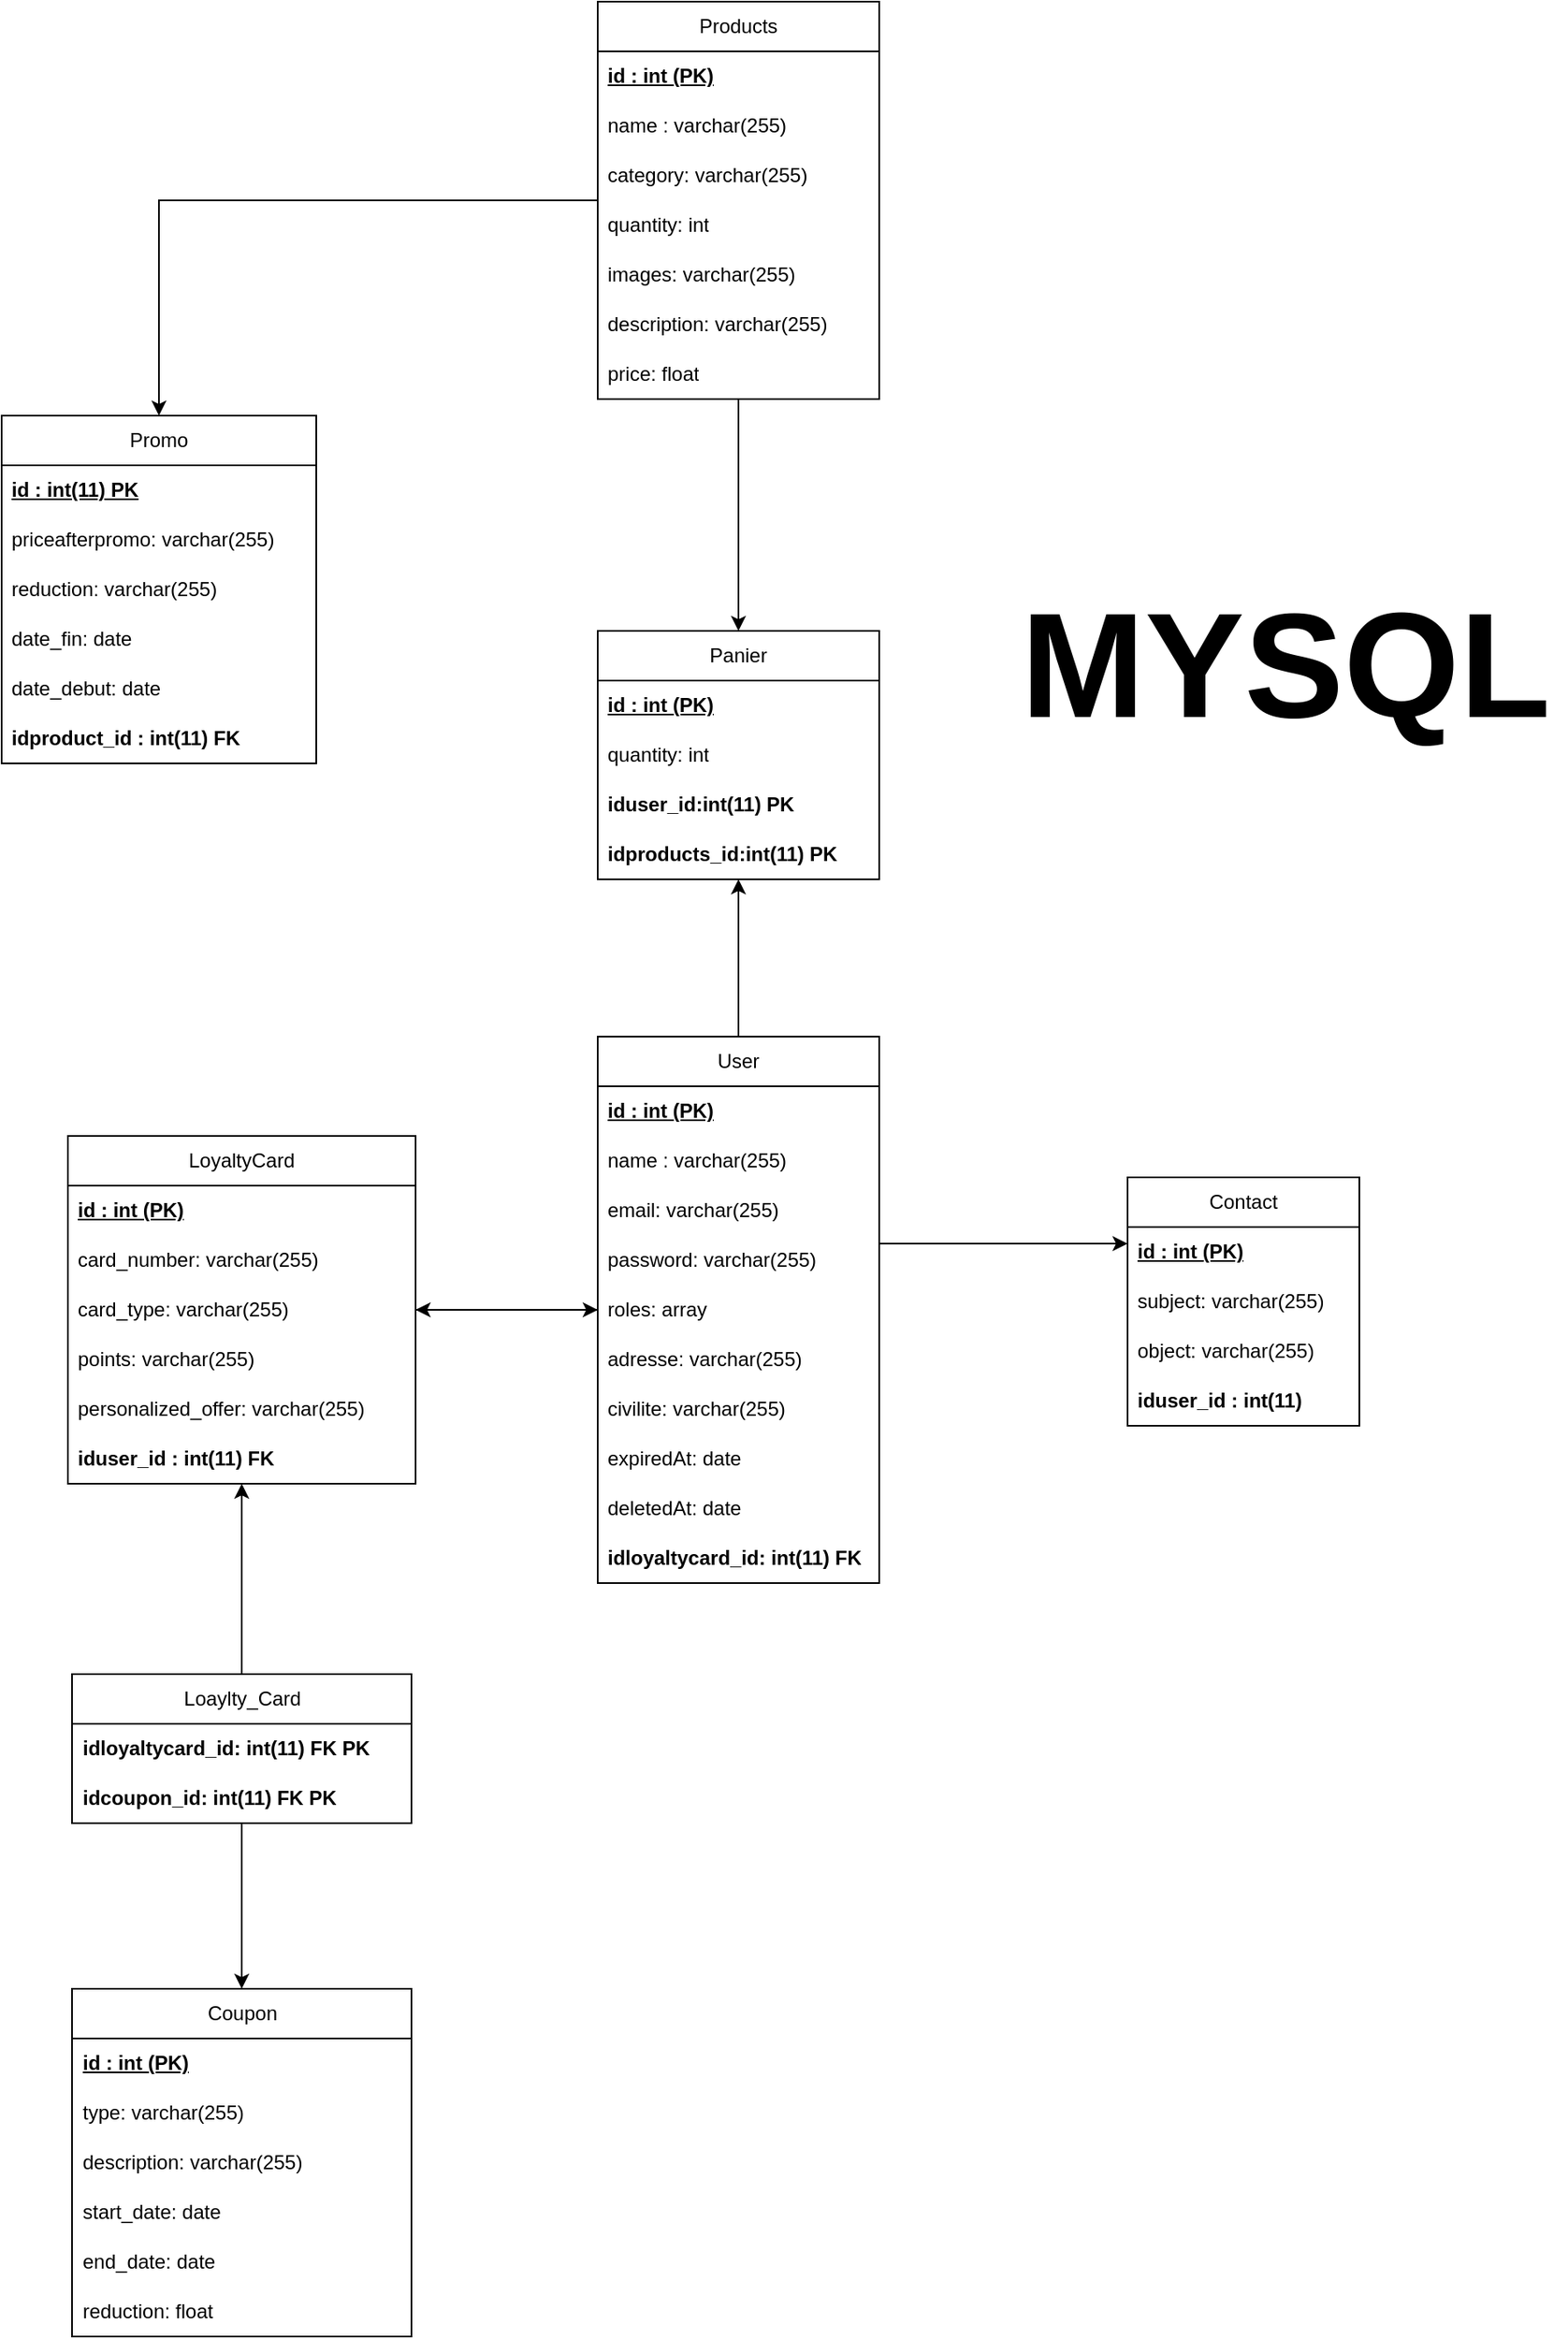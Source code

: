 <mxfile version="24.0.4" type="device">
  <diagram name="Page-1" id="Z8orhRkLqQDL-UpB7b5L">
    <mxGraphModel dx="2074" dy="2365" grid="1" gridSize="10" guides="1" tooltips="1" connect="1" arrows="1" fold="1" page="1" pageScale="1" pageWidth="827" pageHeight="1169" math="0" shadow="0">
      <root>
        <mxCell id="0" />
        <mxCell id="1" parent="0" />
        <mxCell id="rzybz_MpaNNf8O2ourKi-1895" value="Contact" style="swimlane;fontStyle=0;childLayout=stackLayout;horizontal=1;startSize=30;horizontalStack=0;resizeParent=1;resizeParentMax=0;resizeLast=0;collapsible=1;marginBottom=0;whiteSpace=wrap;html=1;" parent="1" vertex="1">
          <mxGeometry x="880" y="640" width="140" height="150" as="geometry" />
        </mxCell>
        <mxCell id="rzybz_MpaNNf8O2ourKi-1896" value="&lt;b&gt;&lt;u&gt;id : int (PK)&lt;/u&gt;&lt;/b&gt;" style="text;strokeColor=none;fillColor=none;align=left;verticalAlign=middle;spacingLeft=4;spacingRight=4;overflow=hidden;points=[[0,0.5],[1,0.5]];portConstraint=eastwest;rotatable=0;whiteSpace=wrap;html=1;" parent="rzybz_MpaNNf8O2ourKi-1895" vertex="1">
          <mxGeometry y="30" width="140" height="30" as="geometry" />
        </mxCell>
        <mxCell id="rzybz_MpaNNf8O2ourKi-1899" value="subject: varchar(255)" style="text;strokeColor=none;fillColor=none;align=left;verticalAlign=middle;spacingLeft=4;spacingRight=4;overflow=hidden;points=[[0,0.5],[1,0.5]];portConstraint=eastwest;rotatable=0;whiteSpace=wrap;html=1;" parent="rzybz_MpaNNf8O2ourKi-1895" vertex="1">
          <mxGeometry y="60" width="140" height="30" as="geometry" />
        </mxCell>
        <mxCell id="rzybz_MpaNNf8O2ourKi-1900" value="object: varchar(255)" style="text;strokeColor=none;fillColor=none;align=left;verticalAlign=middle;spacingLeft=4;spacingRight=4;overflow=hidden;points=[[0,0.5],[1,0.5]];portConstraint=eastwest;rotatable=0;whiteSpace=wrap;html=1;" parent="rzybz_MpaNNf8O2ourKi-1895" vertex="1">
          <mxGeometry y="90" width="140" height="30" as="geometry" />
        </mxCell>
        <mxCell id="LlaVuW2bi_moPzAibdY_-7" value="iduser_id : int(11)" style="text;strokeColor=none;fillColor=none;align=left;verticalAlign=middle;spacingLeft=4;spacingRight=4;overflow=hidden;points=[[0,0.5],[1,0.5]];portConstraint=eastwest;rotatable=0;whiteSpace=wrap;html=1;fontStyle=1" parent="rzybz_MpaNNf8O2ourKi-1895" vertex="1">
          <mxGeometry y="120" width="140" height="30" as="geometry" />
        </mxCell>
        <mxCell id="rzybz_MpaNNf8O2ourKi-1901" value="Coupon" style="swimlane;fontStyle=0;childLayout=stackLayout;horizontal=1;startSize=30;horizontalStack=0;resizeParent=1;resizeParentMax=0;resizeLast=0;collapsible=1;marginBottom=0;whiteSpace=wrap;html=1;" parent="1" vertex="1">
          <mxGeometry x="242.5" y="1130" width="205" height="210" as="geometry" />
        </mxCell>
        <mxCell id="rzybz_MpaNNf8O2ourKi-1902" value="&lt;b&gt;&lt;u&gt;id : int (PK)&lt;/u&gt;&lt;/b&gt;" style="text;strokeColor=none;fillColor=none;align=left;verticalAlign=middle;spacingLeft=4;spacingRight=4;overflow=hidden;points=[[0,0.5],[1,0.5]];portConstraint=eastwest;rotatable=0;whiteSpace=wrap;html=1;" parent="rzybz_MpaNNf8O2ourKi-1901" vertex="1">
          <mxGeometry y="30" width="205" height="30" as="geometry" />
        </mxCell>
        <mxCell id="rzybz_MpaNNf8O2ourKi-1903" value="type: varchar(255)" style="text;strokeColor=none;fillColor=none;align=left;verticalAlign=middle;spacingLeft=4;spacingRight=4;overflow=hidden;points=[[0,0.5],[1,0.5]];portConstraint=eastwest;rotatable=0;whiteSpace=wrap;html=1;" parent="rzybz_MpaNNf8O2ourKi-1901" vertex="1">
          <mxGeometry y="60" width="205" height="30" as="geometry" />
        </mxCell>
        <mxCell id="rzybz_MpaNNf8O2ourKi-1904" value="description: varchar(255)" style="text;strokeColor=none;fillColor=none;align=left;verticalAlign=middle;spacingLeft=4;spacingRight=4;overflow=hidden;points=[[0,0.5],[1,0.5]];portConstraint=eastwest;rotatable=0;whiteSpace=wrap;html=1;" parent="rzybz_MpaNNf8O2ourKi-1901" vertex="1">
          <mxGeometry y="90" width="205" height="30" as="geometry" />
        </mxCell>
        <mxCell id="rzybz_MpaNNf8O2ourKi-1905" value="start_date: date" style="text;strokeColor=none;fillColor=none;align=left;verticalAlign=middle;spacingLeft=4;spacingRight=4;overflow=hidden;points=[[0,0.5],[1,0.5]];portConstraint=eastwest;rotatable=0;whiteSpace=wrap;html=1;" parent="rzybz_MpaNNf8O2ourKi-1901" vertex="1">
          <mxGeometry y="120" width="205" height="30" as="geometry" />
        </mxCell>
        <mxCell id="rzybz_MpaNNf8O2ourKi-1906" value="end_date: date" style="text;strokeColor=none;fillColor=none;align=left;verticalAlign=middle;spacingLeft=4;spacingRight=4;overflow=hidden;points=[[0,0.5],[1,0.5]];portConstraint=eastwest;rotatable=0;whiteSpace=wrap;html=1;" parent="rzybz_MpaNNf8O2ourKi-1901" vertex="1">
          <mxGeometry y="150" width="205" height="30" as="geometry" />
        </mxCell>
        <mxCell id="rzybz_MpaNNf8O2ourKi-1907" value="reduction: float" style="text;strokeColor=none;fillColor=none;align=left;verticalAlign=middle;spacingLeft=4;spacingRight=4;overflow=hidden;points=[[0,0.5],[1,0.5]];portConstraint=eastwest;rotatable=0;whiteSpace=wrap;html=1;" parent="rzybz_MpaNNf8O2ourKi-1901" vertex="1">
          <mxGeometry y="180" width="205" height="30" as="geometry" />
        </mxCell>
        <mxCell id="rzybz_MpaNNf8O2ourKi-2295" style="edgeStyle=orthogonalEdgeStyle;rounded=0;orthogonalLoop=1;jettySize=auto;html=1;" parent="1" source="rzybz_MpaNNf8O2ourKi-1908" target="rzybz_MpaNNf8O2ourKi-1934" edge="1">
          <mxGeometry relative="1" as="geometry" />
        </mxCell>
        <mxCell id="rzybz_MpaNNf8O2ourKi-1908" value="LoyaltyCard" style="swimlane;fontStyle=0;childLayout=stackLayout;horizontal=1;startSize=30;horizontalStack=0;resizeParent=1;resizeParentMax=0;resizeLast=0;collapsible=1;marginBottom=0;whiteSpace=wrap;html=1;" parent="1" vertex="1">
          <mxGeometry x="240" y="615" width="210" height="210" as="geometry" />
        </mxCell>
        <mxCell id="rzybz_MpaNNf8O2ourKi-1909" value="&lt;b&gt;&lt;u&gt;id : int (PK)&lt;/u&gt;&lt;/b&gt;" style="text;strokeColor=none;fillColor=none;align=left;verticalAlign=middle;spacingLeft=4;spacingRight=4;overflow=hidden;points=[[0,0.5],[1,0.5]];portConstraint=eastwest;rotatable=0;whiteSpace=wrap;html=1;" parent="rzybz_MpaNNf8O2ourKi-1908" vertex="1">
          <mxGeometry y="30" width="210" height="30" as="geometry" />
        </mxCell>
        <mxCell id="rzybz_MpaNNf8O2ourKi-1910" value="card_number: varchar(255)" style="text;strokeColor=none;fillColor=none;align=left;verticalAlign=middle;spacingLeft=4;spacingRight=4;overflow=hidden;points=[[0,0.5],[1,0.5]];portConstraint=eastwest;rotatable=0;whiteSpace=wrap;html=1;" parent="rzybz_MpaNNf8O2ourKi-1908" vertex="1">
          <mxGeometry y="60" width="210" height="30" as="geometry" />
        </mxCell>
        <mxCell id="rzybz_MpaNNf8O2ourKi-1911" value="card_type: varchar(255)" style="text;strokeColor=none;fillColor=none;align=left;verticalAlign=middle;spacingLeft=4;spacingRight=4;overflow=hidden;points=[[0,0.5],[1,0.5]];portConstraint=eastwest;rotatable=0;whiteSpace=wrap;html=1;" parent="rzybz_MpaNNf8O2ourKi-1908" vertex="1">
          <mxGeometry y="90" width="210" height="30" as="geometry" />
        </mxCell>
        <mxCell id="rzybz_MpaNNf8O2ourKi-1912" value="points: varchar(255)" style="text;strokeColor=none;fillColor=none;align=left;verticalAlign=middle;spacingLeft=4;spacingRight=4;overflow=hidden;points=[[0,0.5],[1,0.5]];portConstraint=eastwest;rotatable=0;whiteSpace=wrap;html=1;" parent="rzybz_MpaNNf8O2ourKi-1908" vertex="1">
          <mxGeometry y="120" width="210" height="30" as="geometry" />
        </mxCell>
        <mxCell id="rzybz_MpaNNf8O2ourKi-1913" value="personalized_offer: varchar(255)" style="text;strokeColor=none;fillColor=none;align=left;verticalAlign=middle;spacingLeft=4;spacingRight=4;overflow=hidden;points=[[0,0.5],[1,0.5]];portConstraint=eastwest;rotatable=0;whiteSpace=wrap;html=1;" parent="rzybz_MpaNNf8O2ourKi-1908" vertex="1">
          <mxGeometry y="150" width="210" height="30" as="geometry" />
        </mxCell>
        <mxCell id="LlaVuW2bi_moPzAibdY_-6" value="iduser_id : int(11) FK" style="text;strokeColor=none;fillColor=none;align=left;verticalAlign=middle;spacingLeft=4;spacingRight=4;overflow=hidden;points=[[0,0.5],[1,0.5]];portConstraint=eastwest;rotatable=0;whiteSpace=wrap;html=1;fontStyle=1" parent="rzybz_MpaNNf8O2ourKi-1908" vertex="1">
          <mxGeometry y="180" width="210" height="30" as="geometry" />
        </mxCell>
        <mxCell id="rzybz_MpaNNf8O2ourKi-2300" style="edgeStyle=orthogonalEdgeStyle;rounded=0;orthogonalLoop=1;jettySize=auto;html=1;" parent="1" source="rzybz_MpaNNf8O2ourKi-1914" target="rzybz_MpaNNf8O2ourKi-1942" edge="1">
          <mxGeometry relative="1" as="geometry" />
        </mxCell>
        <mxCell id="LlaVuW2bi_moPzAibdY_-3" style="edgeStyle=orthogonalEdgeStyle;rounded=0;orthogonalLoop=1;jettySize=auto;html=1;" parent="1" source="rzybz_MpaNNf8O2ourKi-1914" target="rzybz_MpaNNf8O2ourKi-1922" edge="1">
          <mxGeometry relative="1" as="geometry" />
        </mxCell>
        <mxCell id="rzybz_MpaNNf8O2ourKi-1914" value="Products" style="swimlane;fontStyle=0;childLayout=stackLayout;horizontal=1;startSize=30;horizontalStack=0;resizeParent=1;resizeParentMax=0;resizeLast=0;collapsible=1;marginBottom=0;whiteSpace=wrap;html=1;" parent="1" vertex="1">
          <mxGeometry x="560" y="-70" width="170" height="240" as="geometry" />
        </mxCell>
        <mxCell id="rzybz_MpaNNf8O2ourKi-1915" value="&lt;b&gt;&lt;u&gt;id : int (PK)&lt;/u&gt;&lt;/b&gt;" style="text;strokeColor=none;fillColor=none;align=left;verticalAlign=middle;spacingLeft=4;spacingRight=4;overflow=hidden;points=[[0,0.5],[1,0.5]];portConstraint=eastwest;rotatable=0;whiteSpace=wrap;html=1;" parent="rzybz_MpaNNf8O2ourKi-1914" vertex="1">
          <mxGeometry y="30" width="170" height="30" as="geometry" />
        </mxCell>
        <mxCell id="rzybz_MpaNNf8O2ourKi-1916" value="name : varchar(255)" style="text;strokeColor=none;fillColor=none;align=left;verticalAlign=middle;spacingLeft=4;spacingRight=4;overflow=hidden;points=[[0,0.5],[1,0.5]];portConstraint=eastwest;rotatable=0;whiteSpace=wrap;html=1;" parent="rzybz_MpaNNf8O2ourKi-1914" vertex="1">
          <mxGeometry y="60" width="170" height="30" as="geometry" />
        </mxCell>
        <mxCell id="rzybz_MpaNNf8O2ourKi-1917" value="category: varchar(255)" style="text;strokeColor=none;fillColor=none;align=left;verticalAlign=middle;spacingLeft=4;spacingRight=4;overflow=hidden;points=[[0,0.5],[1,0.5]];portConstraint=eastwest;rotatable=0;whiteSpace=wrap;html=1;" parent="rzybz_MpaNNf8O2ourKi-1914" vertex="1">
          <mxGeometry y="90" width="170" height="30" as="geometry" />
        </mxCell>
        <mxCell id="rzybz_MpaNNf8O2ourKi-1918" value="quantity: int" style="text;strokeColor=none;fillColor=none;align=left;verticalAlign=middle;spacingLeft=4;spacingRight=4;overflow=hidden;points=[[0,0.5],[1,0.5]];portConstraint=eastwest;rotatable=0;whiteSpace=wrap;html=1;" parent="rzybz_MpaNNf8O2ourKi-1914" vertex="1">
          <mxGeometry y="120" width="170" height="30" as="geometry" />
        </mxCell>
        <mxCell id="rzybz_MpaNNf8O2ourKi-1919" value="images: varchar(255)" style="text;strokeColor=none;fillColor=none;align=left;verticalAlign=middle;spacingLeft=4;spacingRight=4;overflow=hidden;points=[[0,0.5],[1,0.5]];portConstraint=eastwest;rotatable=0;whiteSpace=wrap;html=1;" parent="rzybz_MpaNNf8O2ourKi-1914" vertex="1">
          <mxGeometry y="150" width="170" height="30" as="geometry" />
        </mxCell>
        <mxCell id="rzybz_MpaNNf8O2ourKi-1920" value="description: varchar(255)" style="text;strokeColor=none;fillColor=none;align=left;verticalAlign=middle;spacingLeft=4;spacingRight=4;overflow=hidden;points=[[0,0.5],[1,0.5]];portConstraint=eastwest;rotatable=0;whiteSpace=wrap;html=1;" parent="rzybz_MpaNNf8O2ourKi-1914" vertex="1">
          <mxGeometry y="180" width="170" height="30" as="geometry" />
        </mxCell>
        <mxCell id="rzybz_MpaNNf8O2ourKi-1921" value="price: float" style="text;strokeColor=none;fillColor=none;align=left;verticalAlign=middle;spacingLeft=4;spacingRight=4;overflow=hidden;points=[[0,0.5],[1,0.5]];portConstraint=eastwest;rotatable=0;whiteSpace=wrap;html=1;" parent="rzybz_MpaNNf8O2ourKi-1914" vertex="1">
          <mxGeometry y="210" width="170" height="30" as="geometry" />
        </mxCell>
        <mxCell id="rzybz_MpaNNf8O2ourKi-1922" value="Promo" style="swimlane;fontStyle=0;childLayout=stackLayout;horizontal=1;startSize=30;horizontalStack=0;resizeParent=1;resizeParentMax=0;resizeLast=0;collapsible=1;marginBottom=0;whiteSpace=wrap;html=1;" parent="1" vertex="1">
          <mxGeometry x="200" y="180" width="190" height="210" as="geometry" />
        </mxCell>
        <mxCell id="rzybz_MpaNNf8O2ourKi-1923" value="&lt;b&gt;&lt;u&gt;id : int(11) PK&lt;/u&gt;&lt;/b&gt;" style="text;strokeColor=none;fillColor=none;align=left;verticalAlign=middle;spacingLeft=4;spacingRight=4;overflow=hidden;points=[[0,0.5],[1,0.5]];portConstraint=eastwest;rotatable=0;whiteSpace=wrap;html=1;" parent="rzybz_MpaNNf8O2ourKi-1922" vertex="1">
          <mxGeometry y="30" width="190" height="30" as="geometry" />
        </mxCell>
        <mxCell id="rzybz_MpaNNf8O2ourKi-1930" value="priceafterpromo: varchar(255)" style="text;strokeColor=none;fillColor=none;align=left;verticalAlign=middle;spacingLeft=4;spacingRight=4;overflow=hidden;points=[[0,0.5],[1,0.5]];portConstraint=eastwest;rotatable=0;whiteSpace=wrap;html=1;" parent="rzybz_MpaNNf8O2ourKi-1922" vertex="1">
          <mxGeometry y="60" width="190" height="30" as="geometry" />
        </mxCell>
        <mxCell id="rzybz_MpaNNf8O2ourKi-1931" value="reduction: varchar(255)" style="text;strokeColor=none;fillColor=none;align=left;verticalAlign=middle;spacingLeft=4;spacingRight=4;overflow=hidden;points=[[0,0.5],[1,0.5]];portConstraint=eastwest;rotatable=0;whiteSpace=wrap;html=1;" parent="rzybz_MpaNNf8O2ourKi-1922" vertex="1">
          <mxGeometry y="90" width="190" height="30" as="geometry" />
        </mxCell>
        <mxCell id="rzybz_MpaNNf8O2ourKi-1932" value="date_fin: date" style="text;strokeColor=none;fillColor=none;align=left;verticalAlign=middle;spacingLeft=4;spacingRight=4;overflow=hidden;points=[[0,0.5],[1,0.5]];portConstraint=eastwest;rotatable=0;whiteSpace=wrap;html=1;" parent="rzybz_MpaNNf8O2ourKi-1922" vertex="1">
          <mxGeometry y="120" width="190" height="30" as="geometry" />
        </mxCell>
        <mxCell id="rzybz_MpaNNf8O2ourKi-1933" value="date_debut: date" style="text;strokeColor=none;fillColor=none;align=left;verticalAlign=middle;spacingLeft=4;spacingRight=4;overflow=hidden;points=[[0,0.5],[1,0.5]];portConstraint=eastwest;rotatable=0;whiteSpace=wrap;html=1;" parent="rzybz_MpaNNf8O2ourKi-1922" vertex="1">
          <mxGeometry y="150" width="190" height="30" as="geometry" />
        </mxCell>
        <mxCell id="LlaVuW2bi_moPzAibdY_-1" value="&lt;b&gt;idproduct_id : int(11) FK&lt;/b&gt;" style="text;strokeColor=none;fillColor=none;align=left;verticalAlign=middle;spacingLeft=4;spacingRight=4;overflow=hidden;points=[[0,0.5],[1,0.5]];portConstraint=eastwest;rotatable=0;whiteSpace=wrap;html=1;" parent="rzybz_MpaNNf8O2ourKi-1922" vertex="1">
          <mxGeometry y="180" width="190" height="30" as="geometry" />
        </mxCell>
        <mxCell id="Q6SsEuxRmqB14gAv5U6w-2" style="edgeStyle=orthogonalEdgeStyle;rounded=0;orthogonalLoop=1;jettySize=auto;html=1;" parent="1" source="rzybz_MpaNNf8O2ourKi-1934" target="rzybz_MpaNNf8O2ourKi-1908" edge="1">
          <mxGeometry relative="1" as="geometry" />
        </mxCell>
        <mxCell id="Nywnccilxppm8iC2X-Cc-1" style="edgeStyle=orthogonalEdgeStyle;rounded=0;orthogonalLoop=1;jettySize=auto;html=1;" parent="1" source="rzybz_MpaNNf8O2ourKi-1934" target="rzybz_MpaNNf8O2ourKi-1942" edge="1">
          <mxGeometry relative="1" as="geometry" />
        </mxCell>
        <mxCell id="rzybz_MpaNNf8O2ourKi-1934" value="User" style="swimlane;fontStyle=0;childLayout=stackLayout;horizontal=1;startSize=30;horizontalStack=0;resizeParent=1;resizeParentMax=0;resizeLast=0;collapsible=1;marginBottom=0;whiteSpace=wrap;html=1;" parent="1" vertex="1">
          <mxGeometry x="560" y="555" width="170" height="330" as="geometry" />
        </mxCell>
        <mxCell id="rzybz_MpaNNf8O2ourKi-1935" value="&lt;b&gt;&lt;u&gt;id : int (PK)&lt;/u&gt;&lt;/b&gt;" style="text;strokeColor=none;fillColor=none;align=left;verticalAlign=middle;spacingLeft=4;spacingRight=4;overflow=hidden;points=[[0,0.5],[1,0.5]];portConstraint=eastwest;rotatable=0;whiteSpace=wrap;html=1;" parent="rzybz_MpaNNf8O2ourKi-1934" vertex="1">
          <mxGeometry y="30" width="170" height="30" as="geometry" />
        </mxCell>
        <mxCell id="rzybz_MpaNNf8O2ourKi-1936" value="name : varchar(255)" style="text;strokeColor=none;fillColor=none;align=left;verticalAlign=middle;spacingLeft=4;spacingRight=4;overflow=hidden;points=[[0,0.5],[1,0.5]];portConstraint=eastwest;rotatable=0;whiteSpace=wrap;html=1;" parent="rzybz_MpaNNf8O2ourKi-1934" vertex="1">
          <mxGeometry y="60" width="170" height="30" as="geometry" />
        </mxCell>
        <mxCell id="rzybz_MpaNNf8O2ourKi-1937" value="email: varchar(255)" style="text;strokeColor=none;fillColor=none;align=left;verticalAlign=middle;spacingLeft=4;spacingRight=4;overflow=hidden;points=[[0,0.5],[1,0.5]];portConstraint=eastwest;rotatable=0;whiteSpace=wrap;html=1;" parent="rzybz_MpaNNf8O2ourKi-1934" vertex="1">
          <mxGeometry y="90" width="170" height="30" as="geometry" />
        </mxCell>
        <mxCell id="rzybz_MpaNNf8O2ourKi-1938" value="password: varchar(255)" style="text;strokeColor=none;fillColor=none;align=left;verticalAlign=middle;spacingLeft=4;spacingRight=4;overflow=hidden;points=[[0,0.5],[1,0.5]];portConstraint=eastwest;rotatable=0;whiteSpace=wrap;html=1;" parent="rzybz_MpaNNf8O2ourKi-1934" vertex="1">
          <mxGeometry y="120" width="170" height="30" as="geometry" />
        </mxCell>
        <mxCell id="rzybz_MpaNNf8O2ourKi-1939" value="roles: array" style="text;strokeColor=none;fillColor=none;align=left;verticalAlign=middle;spacingLeft=4;spacingRight=4;overflow=hidden;points=[[0,0.5],[1,0.5]];portConstraint=eastwest;rotatable=0;whiteSpace=wrap;html=1;" parent="rzybz_MpaNNf8O2ourKi-1934" vertex="1">
          <mxGeometry y="150" width="170" height="30" as="geometry" />
        </mxCell>
        <mxCell id="rzybz_MpaNNf8O2ourKi-1940" value="adresse: varchar(255)" style="text;strokeColor=none;fillColor=none;align=left;verticalAlign=middle;spacingLeft=4;spacingRight=4;overflow=hidden;points=[[0,0.5],[1,0.5]];portConstraint=eastwest;rotatable=0;whiteSpace=wrap;html=1;" parent="rzybz_MpaNNf8O2ourKi-1934" vertex="1">
          <mxGeometry y="180" width="170" height="30" as="geometry" />
        </mxCell>
        <mxCell id="rzybz_MpaNNf8O2ourKi-1941" value="civilite: varchar(255)" style="text;strokeColor=none;fillColor=none;align=left;verticalAlign=middle;spacingLeft=4;spacingRight=4;overflow=hidden;points=[[0,0.5],[1,0.5]];portConstraint=eastwest;rotatable=0;whiteSpace=wrap;html=1;" parent="rzybz_MpaNNf8O2ourKi-1934" vertex="1">
          <mxGeometry y="210" width="170" height="30" as="geometry" />
        </mxCell>
        <mxCell id="hJHjxF7R_XraAHqryoXh-3" value="expiredAt: date" style="text;strokeColor=none;fillColor=none;align=left;verticalAlign=middle;spacingLeft=4;spacingRight=4;overflow=hidden;points=[[0,0.5],[1,0.5]];portConstraint=eastwest;rotatable=0;whiteSpace=wrap;html=1;" parent="rzybz_MpaNNf8O2ourKi-1934" vertex="1">
          <mxGeometry y="240" width="170" height="30" as="geometry" />
        </mxCell>
        <mxCell id="hJHjxF7R_XraAHqryoXh-4" value="deletedAt: date" style="text;strokeColor=none;fillColor=none;align=left;verticalAlign=middle;spacingLeft=4;spacingRight=4;overflow=hidden;points=[[0,0.5],[1,0.5]];portConstraint=eastwest;rotatable=0;whiteSpace=wrap;html=1;" parent="rzybz_MpaNNf8O2ourKi-1934" vertex="1">
          <mxGeometry y="270" width="170" height="30" as="geometry" />
        </mxCell>
        <mxCell id="LlaVuW2bi_moPzAibdY_-5" value="idloyaltycard_id: int(11) FK" style="text;strokeColor=none;fillColor=none;align=left;verticalAlign=middle;spacingLeft=4;spacingRight=4;overflow=hidden;points=[[0,0.5],[1,0.5]];portConstraint=eastwest;rotatable=0;whiteSpace=wrap;html=1;fontStyle=1" parent="rzybz_MpaNNf8O2ourKi-1934" vertex="1">
          <mxGeometry y="300" width="170" height="30" as="geometry" />
        </mxCell>
        <mxCell id="rzybz_MpaNNf8O2ourKi-1942" value="Panier" style="swimlane;fontStyle=0;childLayout=stackLayout;horizontal=1;startSize=30;horizontalStack=0;resizeParent=1;resizeParentMax=0;resizeLast=0;collapsible=1;marginBottom=0;whiteSpace=wrap;html=1;" parent="1" vertex="1">
          <mxGeometry x="560" y="310" width="170" height="150" as="geometry" />
        </mxCell>
        <mxCell id="rzybz_MpaNNf8O2ourKi-1943" value="&lt;b&gt;&lt;u&gt;id : int (PK)&lt;/u&gt;&lt;/b&gt;" style="text;strokeColor=none;fillColor=none;align=left;verticalAlign=middle;spacingLeft=4;spacingRight=4;overflow=hidden;points=[[0,0.5],[1,0.5]];portConstraint=eastwest;rotatable=0;whiteSpace=wrap;html=1;" parent="rzybz_MpaNNf8O2ourKi-1942" vertex="1">
          <mxGeometry y="30" width="170" height="30" as="geometry" />
        </mxCell>
        <mxCell id="rzybz_MpaNNf8O2ourKi-1944" value="quantity: int" style="text;strokeColor=none;fillColor=none;align=left;verticalAlign=middle;spacingLeft=4;spacingRight=4;overflow=hidden;points=[[0,0.5],[1,0.5]];portConstraint=eastwest;rotatable=0;whiteSpace=wrap;html=1;" parent="rzybz_MpaNNf8O2ourKi-1942" vertex="1">
          <mxGeometry y="60" width="170" height="30" as="geometry" />
        </mxCell>
        <mxCell id="LlaVuW2bi_moPzAibdY_-13" value="iduser_id:int(11) PK" style="text;strokeColor=none;fillColor=none;align=left;verticalAlign=middle;spacingLeft=4;spacingRight=4;overflow=hidden;points=[[0,0.5],[1,0.5]];portConstraint=eastwest;rotatable=0;whiteSpace=wrap;html=1;fontStyle=1" parent="rzybz_MpaNNf8O2ourKi-1942" vertex="1">
          <mxGeometry y="90" width="170" height="30" as="geometry" />
        </mxCell>
        <mxCell id="LlaVuW2bi_moPzAibdY_-14" value="idproducts_id:int(11) PK" style="text;strokeColor=none;fillColor=none;align=left;verticalAlign=middle;spacingLeft=4;spacingRight=4;overflow=hidden;points=[[0,0.5],[1,0.5]];portConstraint=eastwest;rotatable=0;whiteSpace=wrap;html=1;fontStyle=1" parent="rzybz_MpaNNf8O2ourKi-1942" vertex="1">
          <mxGeometry y="120" width="170" height="30" as="geometry" />
        </mxCell>
        <mxCell id="Nywnccilxppm8iC2X-Cc-3" style="edgeStyle=orthogonalEdgeStyle;rounded=0;orthogonalLoop=1;jettySize=auto;html=1;" parent="1" source="rzybz_MpaNNf8O2ourKi-1934" target="rzybz_MpaNNf8O2ourKi-1895" edge="1">
          <mxGeometry relative="1" as="geometry">
            <mxPoint x="790" y="710" as="sourcePoint" />
            <mxPoint x="790" y="680" as="targetPoint" />
            <Array as="points">
              <mxPoint x="800" y="680" />
              <mxPoint x="800" y="680" />
            </Array>
          </mxGeometry>
        </mxCell>
        <mxCell id="Nywnccilxppm8iC2X-Cc-13" style="edgeStyle=orthogonalEdgeStyle;rounded=0;orthogonalLoop=1;jettySize=auto;html=1;" parent="1" source="Nywnccilxppm8iC2X-Cc-4" target="rzybz_MpaNNf8O2ourKi-1901" edge="1">
          <mxGeometry relative="1" as="geometry" />
        </mxCell>
        <mxCell id="Nywnccilxppm8iC2X-Cc-14" style="edgeStyle=orthogonalEdgeStyle;rounded=0;orthogonalLoop=1;jettySize=auto;html=1;" parent="1" source="Nywnccilxppm8iC2X-Cc-4" target="rzybz_MpaNNf8O2ourKi-1908" edge="1">
          <mxGeometry relative="1" as="geometry" />
        </mxCell>
        <mxCell id="Nywnccilxppm8iC2X-Cc-4" value="Loaylty_Card" style="swimlane;fontStyle=0;childLayout=stackLayout;horizontal=1;startSize=30;horizontalStack=0;resizeParent=1;resizeParentMax=0;resizeLast=0;collapsible=1;marginBottom=0;whiteSpace=wrap;html=1;" parent="1" vertex="1">
          <mxGeometry x="242.5" y="940" width="205" height="90" as="geometry" />
        </mxCell>
        <mxCell id="Nywnccilxppm8iC2X-Cc-6" value="idloyaltycard_id: int(11) FK PK" style="text;strokeColor=none;fillColor=none;align=left;verticalAlign=middle;spacingLeft=4;spacingRight=4;overflow=hidden;points=[[0,0.5],[1,0.5]];portConstraint=eastwest;rotatable=0;whiteSpace=wrap;html=1;fontStyle=1" parent="Nywnccilxppm8iC2X-Cc-4" vertex="1">
          <mxGeometry y="30" width="205" height="30" as="geometry" />
        </mxCell>
        <mxCell id="Nywnccilxppm8iC2X-Cc-12" value="idcoupon_id: int(11) FK PK" style="text;strokeColor=none;fillColor=none;align=left;verticalAlign=middle;spacingLeft=4;spacingRight=4;overflow=hidden;points=[[0,0.5],[1,0.5]];portConstraint=eastwest;rotatable=0;whiteSpace=wrap;html=1;fontStyle=1" parent="Nywnccilxppm8iC2X-Cc-4" vertex="1">
          <mxGeometry y="60" width="205" height="30" as="geometry" />
        </mxCell>
        <mxCell id="xAPh4gPtwQSlWuW0tmIC-1" value="&lt;b&gt;&lt;font style=&quot;font-size: 90px;&quot;&gt;MYSQL&lt;/font&gt;&lt;/b&gt;" style="text;html=1;align=center;verticalAlign=middle;resizable=0;points=[];autosize=1;strokeColor=none;fillColor=none;" parent="1" vertex="1">
          <mxGeometry x="805" y="270" width="340" height="120" as="geometry" />
        </mxCell>
      </root>
    </mxGraphModel>
  </diagram>
</mxfile>
